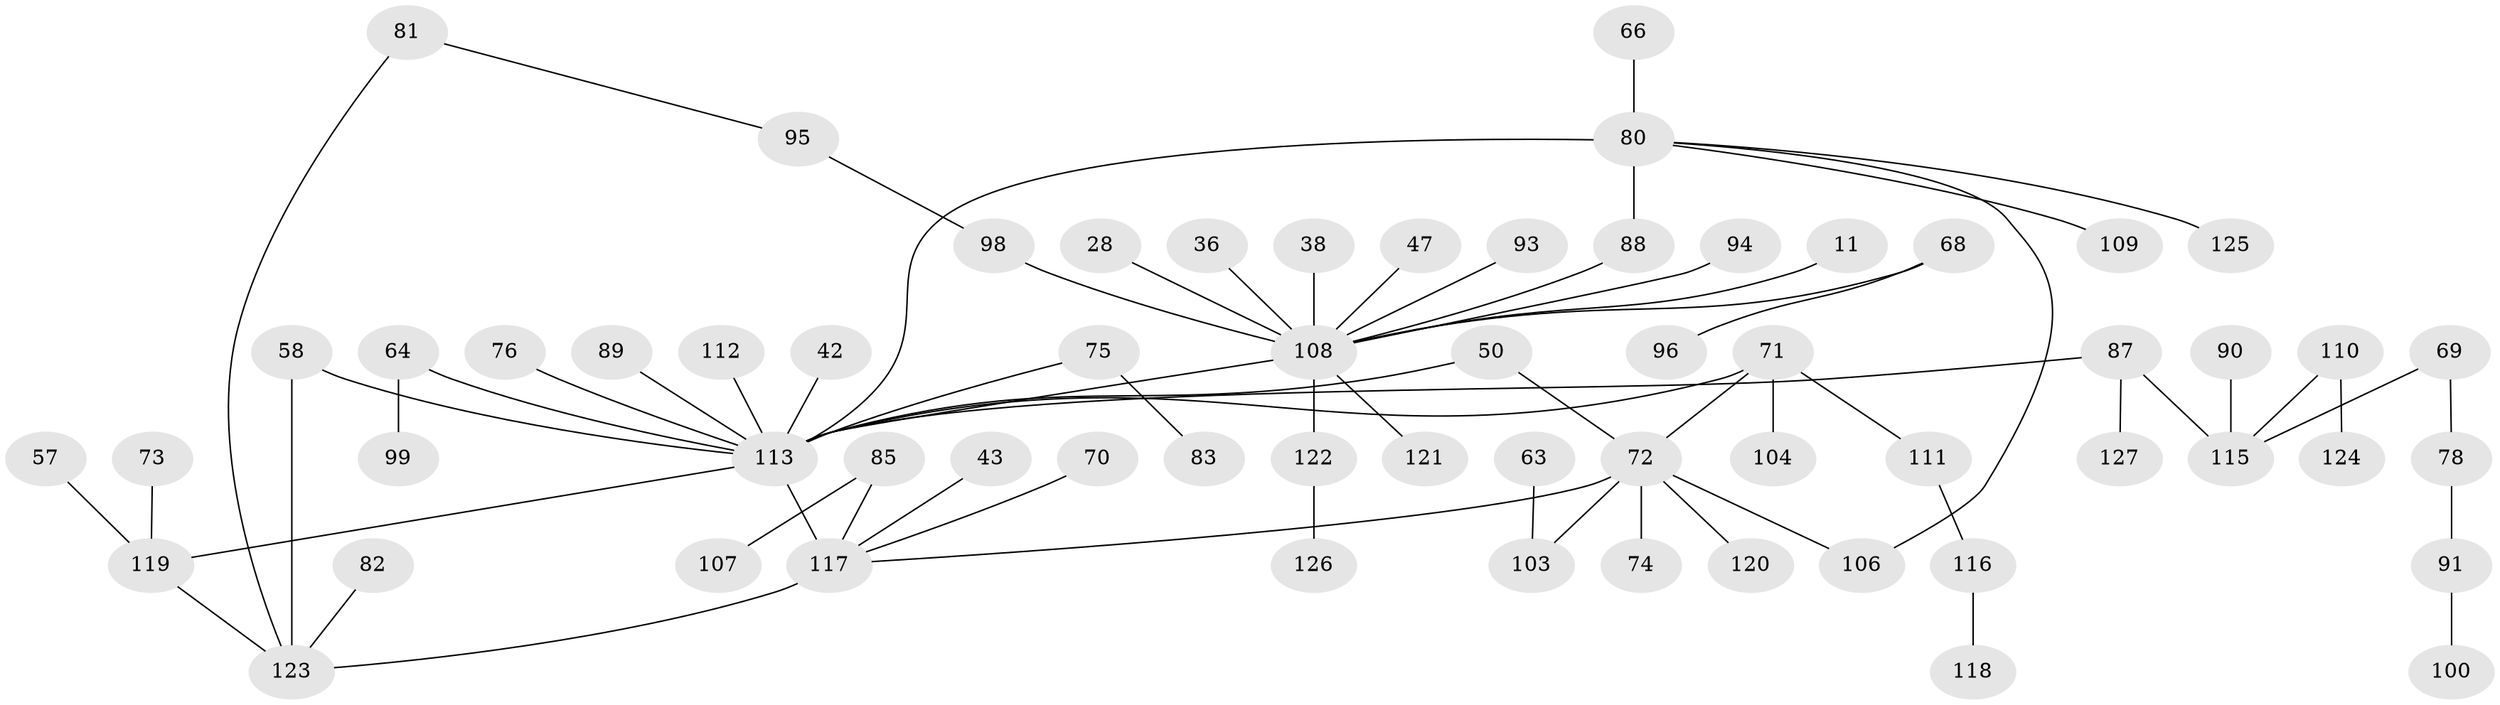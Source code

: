 // original degree distribution, {7: 0.015748031496062992, 8: 0.007874015748031496, 5: 0.031496062992125984, 6: 0.031496062992125984, 2: 0.3228346456692913, 3: 0.1968503937007874, 1: 0.33858267716535434, 4: 0.05511811023622047}
// Generated by graph-tools (version 1.1) at 2025/41/03/09/25 04:41:54]
// undirected, 63 vertices, 69 edges
graph export_dot {
graph [start="1"]
  node [color=gray90,style=filled];
  11 [super="+7"];
  28;
  36;
  38;
  42;
  43 [super="+41"];
  47;
  50 [super="+25+44"];
  57;
  58;
  63;
  64 [super="+61"];
  66;
  68;
  69 [super="+46"];
  70;
  71 [super="+48"];
  72 [super="+26+39"];
  73;
  74;
  75;
  76;
  78;
  80 [super="+62+67"];
  81;
  82;
  83;
  85;
  87 [super="+24"];
  88;
  89;
  90 [super="+53"];
  91;
  93;
  94;
  95;
  96;
  98;
  99;
  100;
  103 [super="+27"];
  104;
  106 [super="+105"];
  107;
  108 [super="+31+30+35"];
  109;
  110;
  111;
  112 [super="+79"];
  113 [super="+1+4+12+32+86"];
  115 [super="+34+92"];
  116;
  117 [super="+9+18+84"];
  118;
  119 [super="+16+59+114"];
  120;
  121;
  122;
  123 [super="+52+102"];
  124;
  125;
  126;
  127;
  11 -- 108;
  28 -- 108;
  36 -- 108;
  38 -- 108;
  42 -- 113;
  43 -- 117;
  47 -- 108;
  50 -- 113;
  50 -- 72;
  57 -- 119;
  58 -- 113;
  58 -- 123;
  63 -- 103;
  64 -- 99;
  64 -- 113;
  66 -- 80;
  68 -- 96;
  68 -- 108;
  69 -- 78;
  69 -- 115;
  70 -- 117;
  71 -- 113;
  71 -- 72;
  71 -- 104;
  71 -- 111;
  72 -- 117 [weight=2];
  72 -- 103;
  72 -- 74;
  72 -- 120;
  72 -- 106;
  73 -- 119;
  75 -- 83;
  75 -- 113;
  76 -- 113;
  78 -- 91;
  80 -- 113 [weight=3];
  80 -- 125;
  80 -- 88;
  80 -- 106;
  80 -- 109;
  81 -- 95;
  81 -- 123;
  82 -- 123;
  85 -- 107;
  85 -- 117;
  87 -- 113;
  87 -- 127;
  87 -- 115 [weight=2];
  88 -- 108;
  89 -- 113;
  90 -- 115;
  91 -- 100;
  93 -- 108;
  94 -- 108;
  95 -- 98;
  98 -- 108;
  108 -- 113 [weight=4];
  108 -- 121;
  108 -- 122;
  110 -- 124;
  110 -- 115;
  111 -- 116;
  112 -- 113 [weight=2];
  113 -- 117 [weight=4];
  113 -- 119 [weight=2];
  116 -- 118;
  117 -- 123 [weight=2];
  119 -- 123 [weight=2];
  122 -- 126;
}
